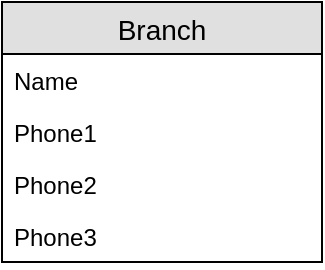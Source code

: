 <mxfile version="12.6.6" type="github">
  <diagram id="K2kimMCqfo-lt254b6mz" name="Page-1">
    <mxGraphModel dx="2062" dy="1122" grid="1" gridSize="10" guides="1" tooltips="1" connect="1" arrows="1" fold="1" page="1" pageScale="1" pageWidth="850" pageHeight="1100" math="0" shadow="0">
      <root>
        <mxCell id="0"/>
        <mxCell id="1" parent="0"/>
        <mxCell id="cxggh6h811UMpMzccYXF-1" value="Branch" style="swimlane;fontStyle=0;childLayout=stackLayout;horizontal=1;startSize=26;fillColor=#e0e0e0;horizontalStack=0;resizeParent=1;resizeParentMax=0;resizeLast=0;collapsible=1;marginBottom=0;swimlaneFillColor=#ffffff;align=center;fontSize=14;" parent="1" vertex="1">
          <mxGeometry x="70" y="130" width="160" height="130" as="geometry"/>
        </mxCell>
        <mxCell id="cxggh6h811UMpMzccYXF-2" value="Name" style="text;strokeColor=none;fillColor=none;spacingLeft=4;spacingRight=4;overflow=hidden;rotatable=0;points=[[0,0.5],[1,0.5]];portConstraint=eastwest;fontSize=12;" parent="cxggh6h811UMpMzccYXF-1" vertex="1">
          <mxGeometry y="26" width="160" height="26" as="geometry"/>
        </mxCell>
        <mxCell id="cxggh6h811UMpMzccYXF-3" value="Phone1" style="text;strokeColor=none;fillColor=none;spacingLeft=4;spacingRight=4;overflow=hidden;rotatable=0;points=[[0,0.5],[1,0.5]];portConstraint=eastwest;fontSize=12;" parent="cxggh6h811UMpMzccYXF-1" vertex="1">
          <mxGeometry y="52" width="160" height="26" as="geometry"/>
        </mxCell>
        <mxCell id="Hkxheu4Fu56JGGWB1mi--1" value="Phone2" style="text;strokeColor=none;fillColor=none;spacingLeft=4;spacingRight=4;overflow=hidden;rotatable=0;points=[[0,0.5],[1,0.5]];portConstraint=eastwest;fontSize=12;" vertex="1" parent="cxggh6h811UMpMzccYXF-1">
          <mxGeometry y="78" width="160" height="26" as="geometry"/>
        </mxCell>
        <mxCell id="cxggh6h811UMpMzccYXF-4" value="Phone3" style="text;strokeColor=none;fillColor=none;spacingLeft=4;spacingRight=4;overflow=hidden;rotatable=0;points=[[0,0.5],[1,0.5]];portConstraint=eastwest;fontSize=12;" parent="cxggh6h811UMpMzccYXF-1" vertex="1">
          <mxGeometry y="104" width="160" height="26" as="geometry"/>
        </mxCell>
      </root>
    </mxGraphModel>
  </diagram>
</mxfile>
